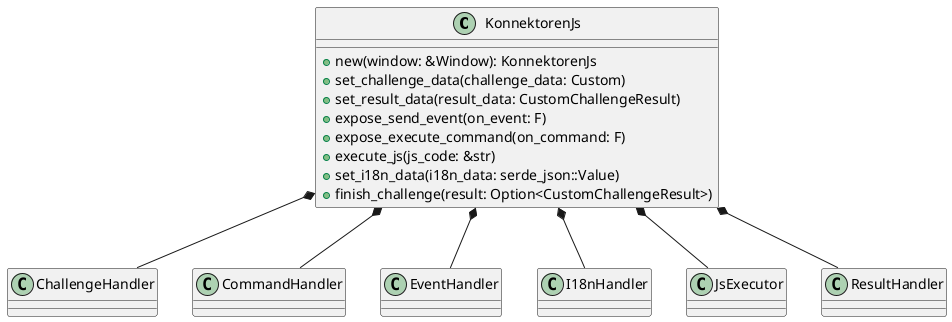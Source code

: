 @startuml
class KonnektorenJs {
  +new(window: &Window): KonnektorenJs
  +set_challenge_data(challenge_data: Custom)
  +set_result_data(result_data: CustomChallengeResult)
  +expose_send_event(on_event: F)
  +expose_execute_command(on_command: F)
  +execute_js(js_code: &str)
  +set_i18n_data(i18n_data: serde_json::Value)
  +finish_challenge(result: Option<CustomChallengeResult>)
}

KonnektorenJs *-- ChallengeHandler
KonnektorenJs *-- CommandHandler
KonnektorenJs *-- EventHandler
KonnektorenJs *-- I18nHandler
KonnektorenJs *-- JsExecutor
KonnektorenJs *-- ResultHandler
@enduml
